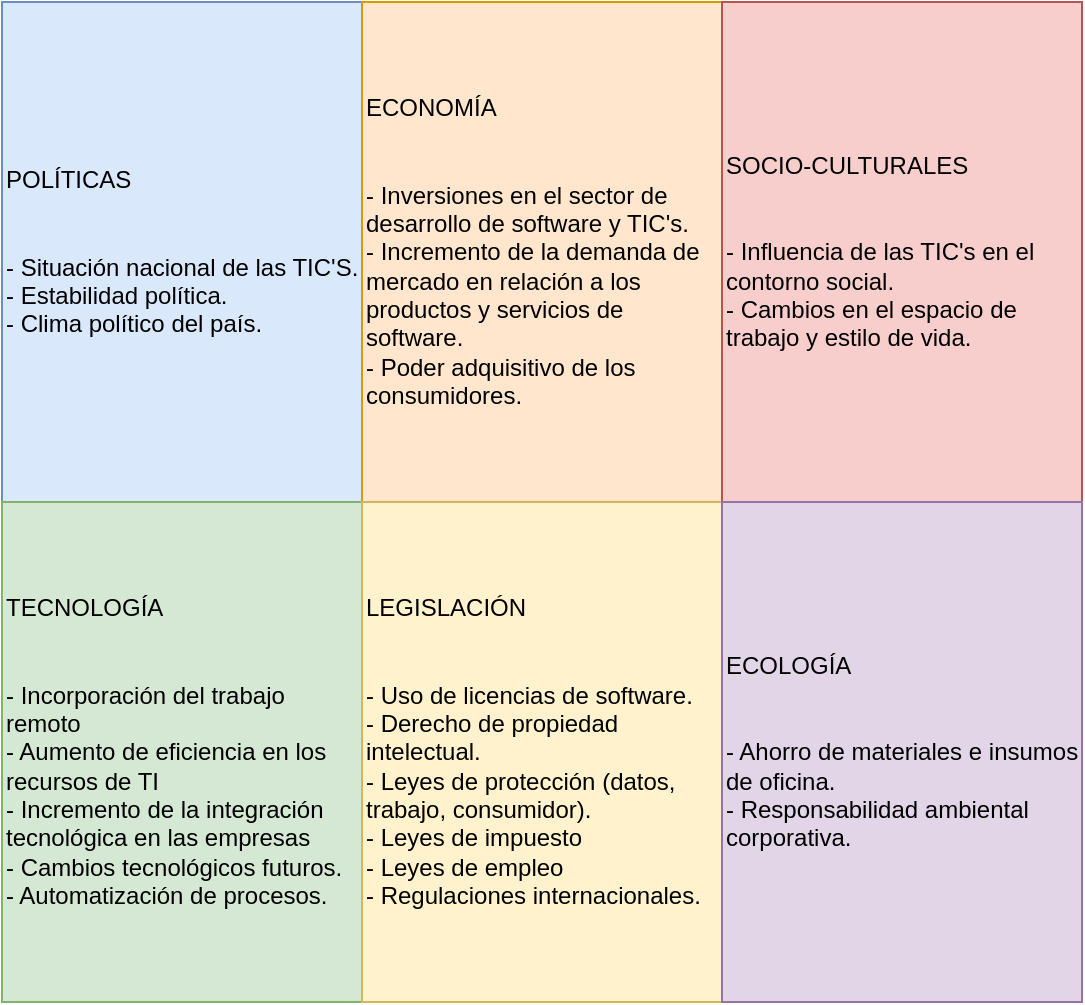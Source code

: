 <mxfile version="20.3.0" type="github">
  <diagram id="B4wwlrnDfWuLED-4GDn6" name="Pestel">
    <mxGraphModel dx="1382" dy="795" grid="1" gridSize="10" guides="1" tooltips="1" connect="1" arrows="1" fold="1" page="1" pageScale="1" pageWidth="827" pageHeight="1169" math="0" shadow="0">
      <root>
        <mxCell id="0" />
        <mxCell id="1" parent="0" />
        <mxCell id="wZ9944_SYVBtTWwvehlu-1" value="POLÍTICAS&lt;br&gt;&lt;br&gt;&lt;br&gt;- Situación nacional de las TIC&#39;S.&lt;br&gt;- Estabilidad política.&lt;br&gt;- Clima político del país.&lt;br&gt;" style="rounded=0;whiteSpace=wrap;html=1;fillColor=#dae8fc;strokeColor=#6c8ebf;align=left;" vertex="1" parent="1">
          <mxGeometry x="130" y="150" width="180" height="250" as="geometry" />
        </mxCell>
        <mxCell id="wZ9944_SYVBtTWwvehlu-2" value="ECONOMÍA&lt;br&gt;&lt;br&gt;&lt;br&gt;- Inversiones en el sector de desarrollo de software y TIC&#39;s.&lt;br&gt;- Incremento de la demanda de mercado en relación a los productos y servicios de software.&lt;br&gt;- Poder adquisitivo de los consumidores." style="rounded=0;whiteSpace=wrap;html=1;fillColor=#ffe6cc;strokeColor=#d79b00;align=left;" vertex="1" parent="1">
          <mxGeometry x="310" y="150" width="180" height="250" as="geometry" />
        </mxCell>
        <mxCell id="wZ9944_SYVBtTWwvehlu-3" value="SOCIO-CULTURALES&lt;br&gt;&lt;br&gt;&lt;br&gt;- Influencia de las TIC&#39;s en el contorno social.&lt;br&gt;- Cambios en el espacio de trabajo y estilo de vida." style="rounded=0;whiteSpace=wrap;html=1;fillColor=#f8cecc;strokeColor=#b85450;align=left;" vertex="1" parent="1">
          <mxGeometry x="490" y="150" width="180" height="250" as="geometry" />
        </mxCell>
        <mxCell id="wZ9944_SYVBtTWwvehlu-4" value="TECNOLOGÍA&lt;br&gt;&lt;br&gt;&lt;br&gt;- Incorporación del trabajo remoto&lt;br&gt;- Aumento de eficiencia en los recursos de TI&lt;br&gt;- Incremento de la integración tecnológica en las empresas&lt;br&gt;- Cambios tecnológicos futuros.&lt;br&gt;- Automatización de procesos." style="rounded=0;whiteSpace=wrap;html=1;fillColor=#d5e8d4;strokeColor=#82b366;align=left;" vertex="1" parent="1">
          <mxGeometry x="130" y="400" width="180" height="250" as="geometry" />
        </mxCell>
        <mxCell id="wZ9944_SYVBtTWwvehlu-5" value="LEGISLACIÓN&lt;br&gt;&lt;br&gt;&lt;br&gt;- Uso de licencias de software.&lt;br&gt;- Derecho de propiedad intelectual.&lt;br&gt;- Leyes de protección (datos, trabajo, consumidor).&lt;br&gt;- Leyes de impuesto&lt;br&gt;- Leyes de empleo&lt;br&gt;- Regulaciones internacionales." style="rounded=0;whiteSpace=wrap;html=1;fillColor=#fff2cc;strokeColor=#d6b656;align=left;" vertex="1" parent="1">
          <mxGeometry x="310" y="400" width="180" height="250" as="geometry" />
        </mxCell>
        <mxCell id="wZ9944_SYVBtTWwvehlu-6" value="ECOLOGÍA&lt;br&gt;&lt;br&gt;&lt;br&gt;- Ahorro de materiales e insumos de oficina.&lt;br&gt;- Responsabilidad ambiental corporativa." style="rounded=0;whiteSpace=wrap;html=1;fillColor=#e1d5e7;strokeColor=#9673a6;align=left;" vertex="1" parent="1">
          <mxGeometry x="490" y="400" width="180" height="250" as="geometry" />
        </mxCell>
      </root>
    </mxGraphModel>
  </diagram>
</mxfile>
